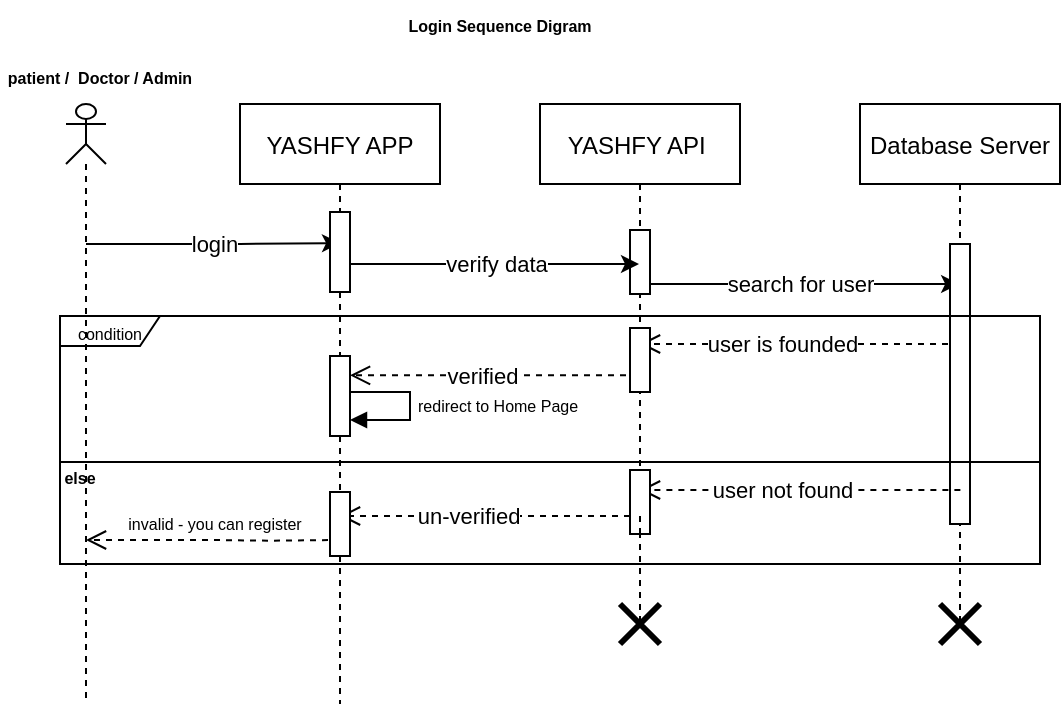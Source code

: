 <mxfile version="16.6.4" type="device"><diagram id="kgpKYQtTHZ0yAKxKKP6v" name="Page-1"><mxGraphModel dx="723" dy="407" grid="1" gridSize="10" guides="1" tooltips="1" connect="1" arrows="1" fold="1" page="1" pageScale="1" pageWidth="850" pageHeight="1100" math="0" shadow="0"><root><mxCell id="0"/><mxCell id="1" parent="0"/><mxCell id="3nuBFxr9cyL0pnOWT2aG-1" value="YASHFY APP" style="shape=umlLifeline;perimeter=lifelinePerimeter;container=1;collapsible=0;recursiveResize=0;rounded=0;shadow=0;strokeWidth=1;" parent="1" vertex="1"><mxGeometry x="120" y="80" width="100" height="300" as="geometry"/></mxCell><mxCell id="3nuBFxr9cyL0pnOWT2aG-5" value="YASHFY API " style="shape=umlLifeline;perimeter=lifelinePerimeter;container=1;collapsible=0;recursiveResize=0;rounded=0;shadow=0;strokeWidth=1;" parent="1" vertex="1"><mxGeometry x="270" y="80" width="100" height="260" as="geometry"/></mxCell><mxCell id="TJpQ0viX0dJ5ceiPQkSu-5" value="search for user" style="endArrow=classic;html=1;rounded=0;" parent="3nuBFxr9cyL0pnOWT2aG-5" edge="1"><mxGeometry width="50" height="50" relative="1" as="geometry"><mxPoint x="50" y="90" as="sourcePoint"/><mxPoint x="209.57" y="90" as="targetPoint"/><Array as="points"><mxPoint x="139.07" y="90"/></Array></mxGeometry></mxCell><mxCell id="TJpQ0viX0dJ5ceiPQkSu-57" value="" style="html=1;points=[];perimeter=orthogonalPerimeter;shadow=0;fontSize=8;" parent="3nuBFxr9cyL0pnOWT2aG-5" vertex="1"><mxGeometry x="45" y="63" width="10" height="32" as="geometry"/></mxCell><mxCell id="TJpQ0viX0dJ5ceiPQkSu-61" value="" style="shape=umlDestroy;whiteSpace=wrap;html=1;strokeWidth=3;shadow=0;fontSize=8;" parent="3nuBFxr9cyL0pnOWT2aG-5" vertex="1"><mxGeometry x="40" y="250" width="20" height="20" as="geometry"/></mxCell><mxCell id="TJpQ0viX0dJ5ceiPQkSu-2" value="Database Server" style="shape=umlLifeline;perimeter=lifelinePerimeter;container=1;collapsible=0;recursiveResize=0;rounded=0;shadow=0;strokeWidth=1;" parent="1" vertex="1"><mxGeometry x="430" y="80" width="100" height="260" as="geometry"/></mxCell><mxCell id="TJpQ0viX0dJ5ceiPQkSu-9" value="" style="html=1;verticalAlign=bottom;endArrow=open;dashed=1;endSize=8;rounded=0;" parent="TJpQ0viX0dJ5ceiPQkSu-2" target="3nuBFxr9cyL0pnOWT2aG-5" edge="1"><mxGeometry relative="1" as="geometry"><mxPoint x="50" y="120" as="sourcePoint"/><mxPoint x="-30" y="120" as="targetPoint"/></mxGeometry></mxCell><mxCell id="TJpQ0viX0dJ5ceiPQkSu-22" value="user is founded" style="edgeLabel;html=1;align=center;verticalAlign=middle;resizable=0;points=[];" parent="TJpQ0viX0dJ5ceiPQkSu-9" vertex="1" connectable="0"><mxGeometry x="0.118" relative="1" as="geometry"><mxPoint as="offset"/></mxGeometry></mxCell><mxCell id="TJpQ0viX0dJ5ceiPQkSu-59" value="" style="html=1;points=[];perimeter=orthogonalPerimeter;shadow=0;fontSize=8;" parent="TJpQ0viX0dJ5ceiPQkSu-2" vertex="1"><mxGeometry x="45" y="70" width="10" height="140" as="geometry"/></mxCell><mxCell id="TJpQ0viX0dJ5ceiPQkSu-60" value="" style="shape=umlDestroy;whiteSpace=wrap;html=1;strokeWidth=3;shadow=0;fontSize=8;" parent="TJpQ0viX0dJ5ceiPQkSu-2" vertex="1"><mxGeometry x="40" y="250" width="20" height="20" as="geometry"/></mxCell><mxCell id="TJpQ0viX0dJ5ceiPQkSu-3" value="login" style="endArrow=classic;html=1;rounded=0;" parent="1" source="TJpQ0viX0dJ5ceiPQkSu-28" edge="1"><mxGeometry width="50" height="50" relative="1" as="geometry"><mxPoint x="90" y="149.5" as="sourcePoint"/><mxPoint x="170" y="149.5" as="targetPoint"/><Array as="points"><mxPoint x="120" y="150"/></Array></mxGeometry></mxCell><mxCell id="TJpQ0viX0dJ5ceiPQkSu-4" value="verify data" style="endArrow=classic;html=1;rounded=0;startArrow=none;" parent="1" source="TJpQ0viX0dJ5ceiPQkSu-53" target="3nuBFxr9cyL0pnOWT2aG-5" edge="1"><mxGeometry width="50" height="50" relative="1" as="geometry"><mxPoint x="175" y="160" as="sourcePoint"/><mxPoint x="299" y="159.5" as="targetPoint"/><Array as="points"><mxPoint x="249" y="160"/></Array></mxGeometry></mxCell><mxCell id="TJpQ0viX0dJ5ceiPQkSu-15" value="&lt;font style=&quot;font-size: 8px&quot;&gt;condition&lt;/font&gt;" style="shape=umlFrame;whiteSpace=wrap;html=1;shadow=0;width=50;height=15;" parent="1" vertex="1"><mxGeometry x="30" y="186" width="490" height="124" as="geometry"/></mxCell><mxCell id="TJpQ0viX0dJ5ceiPQkSu-17" value="" style="line;strokeWidth=1;fillColor=none;align=left;verticalAlign=middle;spacingTop=-1;spacingLeft=3;spacingRight=3;rotatable=0;labelPosition=right;points=[];portConstraint=eastwest;shadow=0;" parent="1" vertex="1"><mxGeometry x="30" y="255" width="490" height="8" as="geometry"/></mxCell><mxCell id="TJpQ0viX0dJ5ceiPQkSu-24" value="" style="html=1;verticalAlign=bottom;endArrow=open;dashed=1;endSize=8;rounded=0;" parent="1" edge="1"><mxGeometry relative="1" as="geometry"><mxPoint x="480.19" y="273" as="sourcePoint"/><mxPoint x="320.0" y="273" as="targetPoint"/></mxGeometry></mxCell><mxCell id="TJpQ0viX0dJ5ceiPQkSu-25" value="user not found" style="edgeLabel;html=1;align=center;verticalAlign=middle;resizable=0;points=[];" parent="TJpQ0viX0dJ5ceiPQkSu-24" vertex="1" connectable="0"><mxGeometry x="0.118" relative="1" as="geometry"><mxPoint as="offset"/></mxGeometry></mxCell><mxCell id="TJpQ0viX0dJ5ceiPQkSu-28" value="" style="shape=umlLifeline;participant=umlActor;perimeter=lifelinePerimeter;whiteSpace=wrap;html=1;container=1;collapsible=0;recursiveResize=0;verticalAlign=top;spacingTop=36;outlineConnect=0;shadow=0;size=30;" parent="1" vertex="1"><mxGeometry x="33" y="80" width="20" height="300" as="geometry"/></mxCell><mxCell id="TJpQ0viX0dJ5ceiPQkSu-30" value="" style="html=1;verticalAlign=bottom;endArrow=open;dashed=1;endSize=8;rounded=0;startArrow=none;" parent="1" source="TJpQ0viX0dJ5ceiPQkSu-62" edge="1"><mxGeometry relative="1" as="geometry"><mxPoint x="320" y="286" as="sourcePoint"/><mxPoint x="170.0" y="286" as="targetPoint"/></mxGeometry></mxCell><mxCell id="TJpQ0viX0dJ5ceiPQkSu-31" value="un-verified" style="edgeLabel;html=1;align=center;verticalAlign=middle;resizable=0;points=[];" parent="TJpQ0viX0dJ5ceiPQkSu-30" vertex="1" connectable="0"><mxGeometry x="0.118" relative="1" as="geometry"><mxPoint as="offset"/></mxGeometry></mxCell><mxCell id="TJpQ0viX0dJ5ceiPQkSu-32" value="" style="html=1;verticalAlign=bottom;endArrow=open;dashed=1;endSize=8;rounded=0;" parent="1" edge="1"><mxGeometry relative="1" as="geometry"><mxPoint x="325" y="215.66" as="sourcePoint"/><mxPoint x="175.0" y="215.66" as="targetPoint"/></mxGeometry></mxCell><mxCell id="TJpQ0viX0dJ5ceiPQkSu-33" value="verified" style="edgeLabel;html=1;align=center;verticalAlign=middle;resizable=0;points=[];" parent="TJpQ0viX0dJ5ceiPQkSu-32" vertex="1" connectable="0"><mxGeometry x="0.118" relative="1" as="geometry"><mxPoint as="offset"/></mxGeometry></mxCell><mxCell id="TJpQ0viX0dJ5ceiPQkSu-39" value="&lt;font style=&quot;font-size: 8px&quot;&gt;invalid - you can register&lt;/font&gt;" style="html=1;verticalAlign=bottom;endArrow=open;dashed=1;endSize=8;rounded=0;" parent="1" target="TJpQ0viX0dJ5ceiPQkSu-28" edge="1"><mxGeometry relative="1" as="geometry"><mxPoint x="170" y="298" as="sourcePoint"/><mxPoint x="53.81" y="298" as="targetPoint"/><Array as="points"><mxPoint x="135" y="298.34"/><mxPoint x="105" y="298"/></Array></mxGeometry></mxCell><mxCell id="TJpQ0viX0dJ5ceiPQkSu-44" value="" style="html=1;points=[];perimeter=orthogonalPerimeter;shadow=0;fontSize=8;" parent="1" vertex="1"><mxGeometry x="165" y="206" width="10" height="40" as="geometry"/></mxCell><mxCell id="TJpQ0viX0dJ5ceiPQkSu-45" value="redirect to Home Page" style="edgeStyle=orthogonalEdgeStyle;html=1;align=left;spacingLeft=2;endArrow=block;rounded=0;entryX=1;entryY=0;fontSize=8;" parent="1" edge="1"><mxGeometry relative="1" as="geometry"><mxPoint x="175" y="224" as="sourcePoint"/><Array as="points"><mxPoint x="205" y="224"/></Array><mxPoint x="175" y="238" as="targetPoint"/></mxGeometry></mxCell><mxCell id="TJpQ0viX0dJ5ceiPQkSu-47" value="" style="endArrow=none;html=1;rounded=0;" parent="1" source="3nuBFxr9cyL0pnOWT2aG-1" edge="1"><mxGeometry width="50" height="50" relative="1" as="geometry"><mxPoint x="169.81" y="160" as="sourcePoint"/><mxPoint x="170" y="180" as="targetPoint"/><Array as="points"/></mxGeometry></mxCell><mxCell id="TJpQ0viX0dJ5ceiPQkSu-51" value="else" style="text;align=center;fontStyle=1;verticalAlign=middle;spacingLeft=3;spacingRight=3;strokeColor=none;rotatable=0;points=[[0,0.5],[1,0.5]];portConstraint=eastwest;shadow=0;fontSize=8;" parent="1" vertex="1"><mxGeometry y="254" width="80" height="26" as="geometry"/></mxCell><mxCell id="TJpQ0viX0dJ5ceiPQkSu-52" value="patient /  Doctor / Admin" style="text;align=center;fontStyle=1;verticalAlign=middle;spacingLeft=3;spacingRight=3;strokeColor=none;rotatable=0;points=[[0,0.5],[1,0.5]];portConstraint=eastwest;shadow=0;fontSize=8;" parent="1" vertex="1"><mxGeometry x="10" y="54" width="80" height="26" as="geometry"/></mxCell><mxCell id="TJpQ0viX0dJ5ceiPQkSu-53" value="" style="html=1;points=[];perimeter=orthogonalPerimeter;shadow=0;fontSize=8;" parent="1" vertex="1"><mxGeometry x="165" y="134" width="10" height="40" as="geometry"/></mxCell><mxCell id="TJpQ0viX0dJ5ceiPQkSu-54" value="" style="endArrow=none;html=1;rounded=0;startArrow=none;" parent="1" target="TJpQ0viX0dJ5ceiPQkSu-53" edge="1"><mxGeometry width="50" height="50" relative="1" as="geometry"><mxPoint x="175" y="160" as="sourcePoint"/><mxPoint x="319.5" y="160" as="targetPoint"/><Array as="points"/></mxGeometry></mxCell><mxCell id="TJpQ0viX0dJ5ceiPQkSu-62" value="" style="html=1;points=[];perimeter=orthogonalPerimeter;shadow=0;fontSize=8;" parent="1" vertex="1"><mxGeometry x="315" y="263" width="10" height="32" as="geometry"/></mxCell><mxCell id="TJpQ0viX0dJ5ceiPQkSu-63" value="" style="html=1;verticalAlign=bottom;endArrow=none;dashed=1;endSize=8;rounded=0;" parent="1" target="TJpQ0viX0dJ5ceiPQkSu-62" edge="1"><mxGeometry relative="1" as="geometry"><mxPoint x="320" y="286" as="sourcePoint"/><mxPoint x="170.0" y="286" as="targetPoint"/></mxGeometry></mxCell><mxCell id="TJpQ0viX0dJ5ceiPQkSu-65" value="" style="html=1;points=[];perimeter=orthogonalPerimeter;shadow=0;fontSize=8;" parent="1" vertex="1"><mxGeometry x="165" y="274" width="10" height="32" as="geometry"/></mxCell><mxCell id="TJpQ0viX0dJ5ceiPQkSu-67" value="" style="html=1;points=[];perimeter=orthogonalPerimeter;shadow=0;fontSize=8;" parent="1" vertex="1"><mxGeometry x="315" y="192" width="10" height="32" as="geometry"/></mxCell><mxCell id="TJpQ0viX0dJ5ceiPQkSu-69" value="Login Sequence Digram" style="text;align=center;fontStyle=1;verticalAlign=middle;spacingLeft=3;spacingRight=3;strokeColor=none;rotatable=0;points=[[0,0.5],[1,0.5]];portConstraint=eastwest;shadow=0;fontSize=8;" parent="1" vertex="1"><mxGeometry x="210" y="28" width="80" height="26" as="geometry"/></mxCell></root></mxGraphModel></diagram></mxfile>